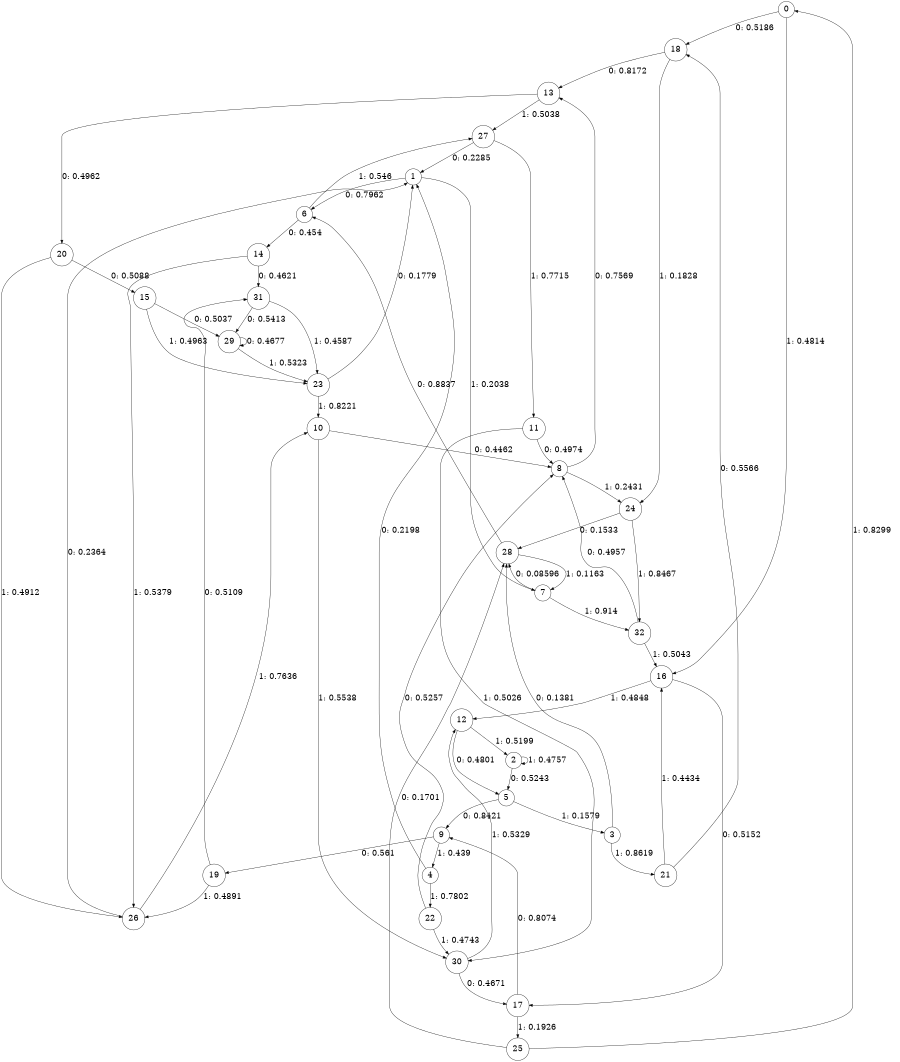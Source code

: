 digraph "ch33concat_phase3_L7" {
size = "6,8.5";
ratio = "fill";
node [shape = circle];
node [fontsize = 24];
edge [fontsize = 24];
0 -> 18 [label = "0: 0.5186   "];
0 -> 16 [label = "1: 0.4814   "];
1 -> 6 [label = "0: 0.7962   "];
1 -> 7 [label = "1: 0.2038   "];
2 -> 5 [label = "0: 0.5243   "];
2 -> 2 [label = "1: 0.4757   "];
3 -> 28 [label = "0: 0.1381   "];
3 -> 21 [label = "1: 0.8619   "];
4 -> 1 [label = "0: 0.2198   "];
4 -> 22 [label = "1: 0.7802   "];
5 -> 9 [label = "0: 0.8421   "];
5 -> 3 [label = "1: 0.1579   "];
6 -> 14 [label = "0: 0.454    "];
6 -> 27 [label = "1: 0.546    "];
7 -> 28 [label = "0: 0.08596  "];
7 -> 32 [label = "1: 0.914    "];
8 -> 13 [label = "0: 0.7569   "];
8 -> 24 [label = "1: 0.2431   "];
9 -> 19 [label = "0: 0.561    "];
9 -> 4 [label = "1: 0.439    "];
10 -> 8 [label = "0: 0.4462   "];
10 -> 30 [label = "1: 0.5538   "];
11 -> 8 [label = "0: 0.4974   "];
11 -> 30 [label = "1: 0.5026   "];
12 -> 5 [label = "0: 0.4801   "];
12 -> 2 [label = "1: 0.5199   "];
13 -> 20 [label = "0: 0.4962   "];
13 -> 27 [label = "1: 0.5038   "];
14 -> 31 [label = "0: 0.4621   "];
14 -> 26 [label = "1: 0.5379   "];
15 -> 29 [label = "0: 0.5037   "];
15 -> 23 [label = "1: 0.4963   "];
16 -> 17 [label = "0: 0.5152   "];
16 -> 12 [label = "1: 0.4848   "];
17 -> 9 [label = "0: 0.8074   "];
17 -> 25 [label = "1: 0.1926   "];
18 -> 13 [label = "0: 0.8172   "];
18 -> 24 [label = "1: 0.1828   "];
19 -> 31 [label = "0: 0.5109   "];
19 -> 26 [label = "1: 0.4891   "];
20 -> 15 [label = "0: 0.5088   "];
20 -> 26 [label = "1: 0.4912   "];
21 -> 18 [label = "0: 0.5566   "];
21 -> 16 [label = "1: 0.4434   "];
22 -> 8 [label = "0: 0.5257   "];
22 -> 30 [label = "1: 0.4743   "];
23 -> 1 [label = "0: 0.1779   "];
23 -> 10 [label = "1: 0.8221   "];
24 -> 28 [label = "0: 0.1533   "];
24 -> 32 [label = "1: 0.8467   "];
25 -> 28 [label = "0: 0.1701   "];
25 -> 0 [label = "1: 0.8299   "];
26 -> 1 [label = "0: 0.2364   "];
26 -> 10 [label = "1: 0.7636   "];
27 -> 1 [label = "0: 0.2285   "];
27 -> 11 [label = "1: 0.7715   "];
28 -> 6 [label = "0: 0.8837   "];
28 -> 7 [label = "1: 0.1163   "];
29 -> 29 [label = "0: 0.4677   "];
29 -> 23 [label = "1: 0.5323   "];
30 -> 17 [label = "0: 0.4671   "];
30 -> 12 [label = "1: 0.5329   "];
31 -> 29 [label = "0: 0.5413   "];
31 -> 23 [label = "1: 0.4587   "];
32 -> 8 [label = "0: 0.4957   "];
32 -> 16 [label = "1: 0.5043   "];
}